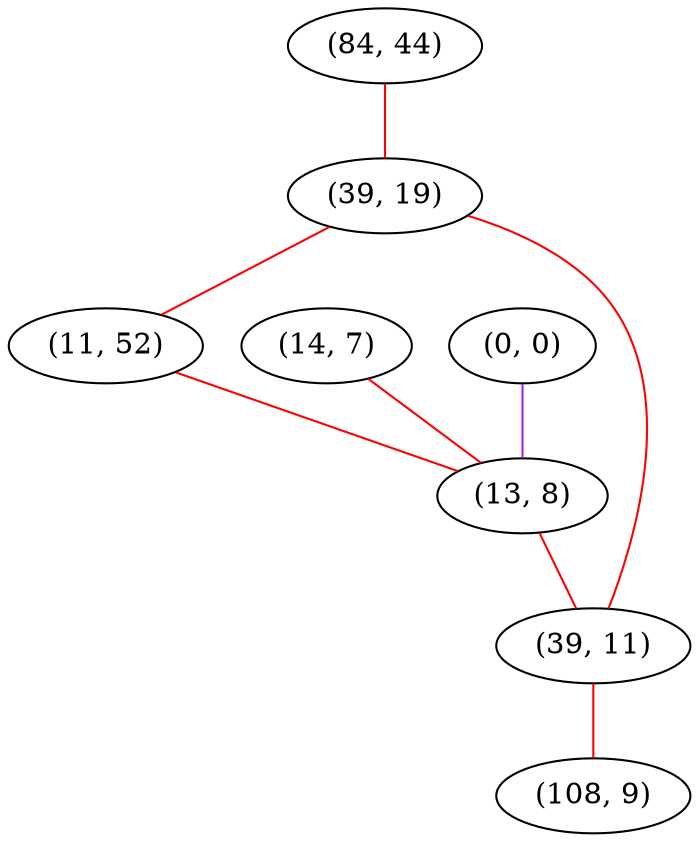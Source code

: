 graph "" {
"(84, 44)";
"(14, 7)";
"(39, 19)";
"(0, 0)";
"(11, 52)";
"(13, 8)";
"(39, 11)";
"(108, 9)";
"(84, 44)" -- "(39, 19)"  [color=red, key=0, weight=1];
"(14, 7)" -- "(13, 8)"  [color=red, key=0, weight=1];
"(39, 19)" -- "(39, 11)"  [color=red, key=0, weight=1];
"(39, 19)" -- "(11, 52)"  [color=red, key=0, weight=1];
"(0, 0)" -- "(13, 8)"  [color=purple, key=0, weight=4];
"(11, 52)" -- "(13, 8)"  [color=red, key=0, weight=1];
"(13, 8)" -- "(39, 11)"  [color=red, key=0, weight=1];
"(39, 11)" -- "(108, 9)"  [color=red, key=0, weight=1];
}
